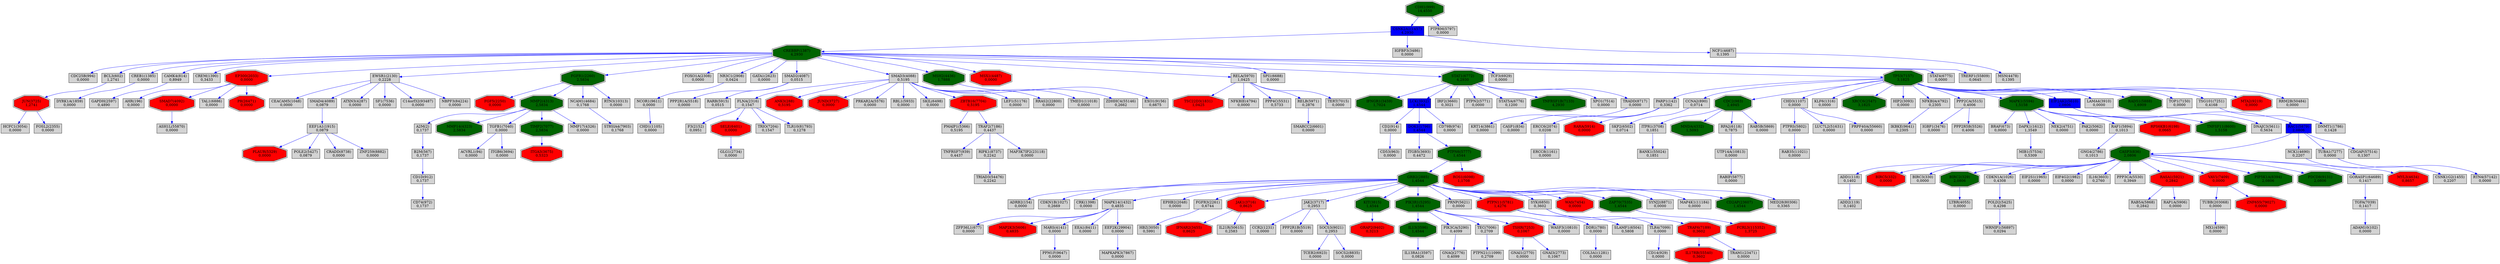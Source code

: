 digraph tmp_ans6 {
N_0 [shape = box, style = filled, fillcolor = lightgray, label = "ADD1(118)\n0,1402"];
N_1 [shape = box, style = filled, fillcolor = lightgray, label = "ADD2(119)\n0,1402"];
N_2 [shape = box, style = filled, fillcolor = lightgray, label = "PARP1(142)\n0,3362"];
N_3 [shape = box, style = filled, fillcolor = lightgray, label = "ADRB2(154)\n0,0000"];
N_4 [shape = box, style = filled, fillcolor = lightgray, label = "AHR(196)\n0,0000"];
N_5 [shape = box, style = filled, fillcolor = lightgray, label = "A2M(2)\n0,1737"];
N_6 [shape = box, style = filled, fillcolor = lightgray, label = "ACVRL1(94)\n0,0000"];
N_7 [shape = doubleoctagon, style = filled, fillcolor = red, label = "BIRC5(332)\n0,0000"];
N_8 [shape = box, style = filled, fillcolor = lightgray, label = "ADAM10(102)\n0,0000"];
N_9 [shape = box, style = filled, fillcolor = lightgray, label = "B2M(567)\n0,1737"];
N_10 [shape = box, style = filled, fillcolor = lightgray, label = "BRAF(673)\n0,0000"];
N_11 [shape = box, style = filled, fillcolor = lightgray, label = "DDR1(780)\n0,0000"];
N_12 [shape = box, style = filled, fillcolor = lightgray, label = "CASP1(834)\n0,0000"];
N_13 [shape = doubleoctagon, style = filled, fillcolor = darkgreen, label = "CASP3(836)\n2,0806"];
N_14 [shape = box, style = filled, fillcolor = lightgray, label = "BIRC3(330)\n0,0000"];
N_15 [shape = doubleoctagon, style = filled, fillcolor = darkgreen, label = "BIRC2(329)\n2,0806"];
N_16 [shape = box, style = filled, fillcolor = lightgray, label = "CD2(914)\n0,0000"];
N_17 [shape = box, style = filled, fillcolor = lightgray, label = "TNFRSF7(939)\n0,4437"];
N_18 [shape = box, style = filled, fillcolor = lightgray, label = "CD74(972)\n0,1737"];
N_19 [shape = box, style = filled, fillcolor = lightgray, label = "CD1D(912)\n0,1737"];
N_20 [shape = box, style = filled, fillcolor = lightgray, label = "CCNA2(890)\n0,0714"];
N_21 [shape = doubleoctagon, style = filled, fillcolor = darkgreen, label = "CDC2(983)\n2,4945"];
N_22 [shape = doubleoctagon, style = filled, fillcolor = darkgreen, label = "CDH1(999)\n14,4550"];
N_23 [shape = box, style = filled, fillcolor = lightgray, label = "CDKN1A(1026)\n0,4308"];
N_24 [shape = box, style = filled, fillcolor = lightgray, label = "CHD3(1107)\n0,0000"];
N_25 [shape = box, style = filled, fillcolor = lightgray, label = "CDC25B(994)\n0,0000"];
N_26 [shape = box, style = filled, fillcolor = lightgray, label = "CDKN1B(1027)\n0,2669"];
N_27 [shape = box, style = filled, fillcolor = lightgray, label = "CCR2(1231)\n0,0000"];
N_28 [shape = box, style = filled, fillcolor = lightgray, label = "BCL3(602)\n1,2741"];
N_29 [shape = box, style = filled, fillcolor = lightgray, label = "CREB1(1385)\n0,0000"];
N_30 [shape = doubleoctagon, style = filled, fillcolor = darkgreen, label = "CREBBP(1387)\n4,2930"];
N_31 [shape = box, style = filled, fillcolor = lightgray, label = "CAMK4(814)\n0,8949"];
N_32 [shape = box, style = filled, fillcolor = lightgray, label = "CREM(1390)\n0,3433"];
N_33 [shape = box, style = filled, fillcolor = lightgray, label = "CRK(1398)\n0,0000"];
N_34 [shape = box, style = filled, fillcolor = lightgray, label = "ZFP36L1(677)\n0,0000"];
N_35 [shape = box, style = filled, fillcolor = blue, label = "CSNK2A1(1457)\n4,2930"];
N_36 [shape = box, style = filled, fillcolor = lightgray, label = "MAPK14(1432)\n0,4835"];
N_37 [shape = box, style = filled, fillcolor = lightgray, label = "CD14(929)\n0,0000"];
N_38 [shape = box, style = filled, fillcolor = lightgray, label = "DAPK1(1612)\n1,3549"];
N_39 [shape = box, style = filled, fillcolor = lightgray, label = "ERCC8(1161)\n0,0000"];
N_40 [shape = box, style = filled, fillcolor = lightgray, label = "DNMT1(1786)\n0,1428"];
N_41 [shape = doubleoctagon, style = filled, fillcolor = red, label = "TSC22D3(1831)\n1,0425"];
N_42 [shape = box, style = filled, fillcolor = lightgray, label = "EEF1A1(1915)\n0,0879"];
N_43 [shape = box, style = filled, fillcolor = lightgray, label = "KLF6(1316)\n0,0000"];
N_44 [shape = box, style = filled, fillcolor = lightgray, label = "EIF2S1(1965)\n0,0000"];
N_45 [shape = box, style = filled, fillcolor = lightgray, label = "EIF4G2(1982)\n0,0000"];
N_46 [shape = doubleoctagon, style = filled, fillcolor = red, label = "EP300(2033)\n0,0000"];
N_47 [shape = box, style = filled, fillcolor = lightgray, label = "EPHB2(2048)\n0,0000"];
N_48 [shape = box, style = filled, fillcolor = lightgray, label = "CEACAM5(1048)\n0,0000"];
N_49 [shape = box, style = filled, fillcolor = lightgray, label = "EWSR1(2130)\n0,2228"];
N_50 [shape = box, style = filled, fillcolor = lightgray, label = "F3(2152)\n0,0951"];
N_51 [shape = box, style = filled, fillcolor = blue, label = "DOK1(1796)\n1,4544"];
N_52 [shape = box, style = filled, fillcolor = lightgray, label = "COL3A1(1281)\n0,0000"];
N_53 [shape = doubleoctagon, style = filled, fillcolor = darkgreen, label = "FGFR1(2260)\n2,5834"];
N_54 [shape = doubleoctagon, style = filled, fillcolor = red, label = "FGF5(2250)\n0,0000"];
N_55 [shape = box, style = filled, fillcolor = lightgray, label = "FGFR3(2261)\n0,6744"];
N_56 [shape = box, style = filled, fillcolor = lightgray, label = "DYRK1A(1859)\n0,0000"];
N_57 [shape = box, style = filled, fillcolor = lightgray, label = "FLNA(2316)\n0,1547"];
N_58 [shape = box, style = filled, fillcolor = lightgray, label = "CD79B(974)\n0,0000"];
N_59 [shape = box, style = filled, fillcolor = lightgray, label = "FOXO1A(2308)\n0,0000"];
N_60 [shape = box, style = filled, fillcolor = lightgray, label = "GAPDH(2597)\n0,4890"];
N_61 [shape = doubleoctagon, style = filled, fillcolor = darkgreen, label = "XRCC6(2547)\n3,1825"];
N_62 [shape = box, style = filled, fillcolor = lightgray, label = "CD53(963)\n0,0000"];
N_63 [shape = box, style = filled, fillcolor = lightgray, label = "GNAI1(2770)\n0,0000"];
N_64 [shape = box, style = filled, fillcolor = lightgray, label = "GNAI3(2773)\n0,1067"];
N_65 [shape = box, style = filled, fillcolor = lightgray, label = "GNAQ(2776)\n0,4099"];
N_66 [shape = doubleoctagon, style = filled, fillcolor = darkgreen, label = "GRB2(2885)\n1,4544"];
N_67 [shape = box, style = filled, fillcolor = lightgray, label = "NR3C1(2908)\n0,0424"];
N_68 [shape = box, style = filled, fillcolor = lightgray, label = "ERCC6(2074)\n0,0208"];
N_69 [shape = box, style = filled, fillcolor = lightgray, label = "HBZ(3050)\n0,5991"];
N_70 [shape = box, style = filled, fillcolor = lightgray, label = "HCFC1(3054)\n0,0000"];
N_71 [shape = box, style = filled, fillcolor = lightgray, label = "CHD1(1105)\n0,0000"];
N_72 [shape = doubleoctagon, style = filled, fillcolor = red, label = "IFNAR2(3455)\n0,8625"];
N_73 [shape = doubleoctagon, style = filled, fillcolor = darkgreen, label = "IFNGR1(3459)\n1,7024"];
N_74 [shape = doubleoctagon, style = filled, fillcolor = darkgreen, label = "IL13(3596)\n1,4544"];
N_75 [shape = box, style = filled, fillcolor = lightgray, label = "IL16(3603)\n0,2760"];
N_76 [shape = doubleoctagon, style = filled, fillcolor = red, label = "ITGA3(3675)\n0,5323"];
N_77 [shape = box, style = filled, fillcolor = lightgray, label = "ITGB5(3693)\n0,4472"];
N_78 [shape = box, style = filled, fillcolor = lightgray, label = "ITPR1(3708)\n0,1851"];
N_79 [shape = doubleoctagon, style = filled, fillcolor = red, label = "JAK1(3716)\n0,8625"];
N_80 [shape = box, style = filled, fillcolor = lightgray, label = "JAK2(3717)\n0,2953"];
N_81 [shape = doubleoctagon, style = filled, fillcolor = red, label = "JUN(3725)\n1,2741"];
N_82 [shape = box, style = filled, fillcolor = lightgray, label = "FOSL2(2355)\n0,0000"];
N_83 [shape = doubleoctagon, style = filled, fillcolor = red, label = "ANK3(288)\n0,5195"];
N_84 [shape = doubleoctagon, style = filled, fillcolor = darkgreen, label = "KIT(3815)\n1,4544"];
N_85 [shape = box, style = filled, fillcolor = lightgray, label = "IGFBP3(3486)\n0,0000"];
N_86 [shape = box, style = filled, fillcolor = blue, label = "LCK(3932)\n1,4544"];
N_87 [shape = box, style = filled, fillcolor = lightgray, label = "GATA1(2623)\n0,0000"];
N_88 [shape = box, style = filled, fillcolor = lightgray, label = "LTBR(4055)\n0,0000"];
N_89 [shape = box, style = filled, fillcolor = lightgray, label = "SMAD2(4087)\n0,0515"];
N_90 [shape = doubleoctagon, style = filled, fillcolor = red, label = "JUND(3727)\n0,0000"];
N_91 [shape = box, style = filled, fillcolor = lightgray, label = "SMAD3(4088)\n0,5195"];
N_92 [shape = box, style = filled, fillcolor = lightgray, label = "SMAD4(4089)\n0,0879"];
N_93 [shape = doubleoctagon, style = filled, fillcolor = red, label = "SMAD7(4092)\n0,0000"];
N_94 [shape = box, style = filled, fillcolor = lightgray, label = "IGBP1(3476)\n0,0000"];
N_95 [shape = doubleoctagon, style = filled, fillcolor = darkgreen, label = "MMP2(4313)\n2,5834"];
N_96 [shape = doubleoctagon, style = filled, fillcolor = darkgreen, label = "MSH2(4436)\n1,7888"];
N_97 [shape = box, style = filled, fillcolor = lightgray, label = "MSN(4478)\n0,1395"];
N_98 [shape = doubleoctagon, style = filled, fillcolor = red, label = "MSX1(4487)\n0,0000"];
N_99 [shape = box, style = filled, fillcolor = lightgray, label = "MX1(4599)\n0,0000"];
N_100 [shape = box, style = filled, fillcolor = lightgray, label = "NCAM1(4684)\n0,1768"];
N_101 [shape = box, style = filled, fillcolor = lightgray, label = "NCF1(4687)\n0,1395"];
N_102 [shape = box, style = filled, fillcolor = lightgray, label = "CSNK1G2(1455)\n0,2207"];
N_103 [shape = box, style = filled, fillcolor = lightgray, label = "HIP2(3093)\n0,0000"];
N_104 [shape = box, style = filled, fillcolor = lightgray, label = "NCK1(4690)\n0,2207"];
N_105 [shape = box, style = filled, fillcolor = lightgray, label = "NEK2(4751)\n0,0000"];
N_106 [shape = box, style = filled, fillcolor = lightgray, label = "IRF2(3660)\n0,3021"];
N_107 [shape = box, style = filled, fillcolor = lightgray, label = "GLG1(2734)\n0,0000"];
N_108 [shape = box, style = filled, fillcolor = lightgray, label = "NFKBIA(4792)\n0,2305"];
N_109 [shape = box, style = filled, fillcolor = lightgray, label = "PAK2(5062)\n0,0000"];
N_110 [shape = doubleoctagon, style = filled, fillcolor = darkgreen, label = "PIK3R1(5295)\n1,4544"];
N_111 [shape = box, style = filled, fillcolor = lightgray, label = "PIK3CA(5290)\n0,4099"];
N_112 [shape = box, style = filled, fillcolor = lightgray, label = "KRT14(3861)\n0,0000"];
N_113 [shape = box, style = filled, fillcolor = lightgray, label = "PMAIP1(5366)\n0,5195"];
N_114 [shape = box, style = filled, fillcolor = lightgray, label = "PPP2CA(5515)\n0,4006"];
N_115 [shape = box, style = filled, fillcolor = lightgray, label = "PPP2R1B(5519)\n0,0000"];
N_116 [shape = box, style = filled, fillcolor = lightgray, label = "PPP2R1A(5518)\n0,0000"];
N_117 [shape = box, style = filled, fillcolor = lightgray, label = "PPP3CA(5530)\n0,3949"];
N_118 [shape = box, style = filled, fillcolor = lightgray, label = "NFKBIE(4794)\n0,0000"];
N_119 [shape = box, style = filled, fillcolor = lightgray, label = "PRKAR2A(5576)\n0,0000"];
N_120 [shape = doubleoctagon, style = filled, fillcolor = darkgreen, label = "MAPK1(5594)\n1,5158"];
N_121 [shape = box, style = filled, fillcolor = blue, label = "EIF2AK2(5610)\n2,0806"];
N_122 [shape = box, style = filled, fillcolor = lightgray, label = "DNAJC3(5611)\n0,5634"];
N_123 [shape = box, style = filled, fillcolor = lightgray, label = "PRNP(5621)\n0,0000"];
N_124 [shape = box, style = filled, fillcolor = lightgray, label = "ATXN3(4287)\n0,0000"];
N_125 [shape = box, style = filled, fillcolor = lightgray, label = "LAMA4(3910)\n0,0000"];
N_126 [shape = doubleoctagon, style = filled, fillcolor = darkgreen, label = "PTPN6(5777)\n1,4544"];
N_127 [shape = box, style = filled, fillcolor = lightgray, label = "PTPRM(5797)\n0,0000"];
N_128 [shape = doubleoctagon, style = filled, fillcolor = red, label = "PTPN11(5781)\n1,4276"];
N_129 [shape = box, style = filled, fillcolor = lightgray, label = "RAB5A(5868)\n0,2842"];
N_130 [shape = box, style = filled, fillcolor = blue, label = "RAC1(5879)\n2,0806"];
N_131 [shape = doubleoctagon, style = filled, fillcolor = darkgreen, label = "RAD51(5888)\n1,6909"];
N_132 [shape = box, style = filled, fillcolor = lightgray, label = "RAF1(5894)\n0,1013"];
N_133 [shape = box, style = filled, fillcolor = lightgray, label = "GNG4(2786)\n0,1013"];
N_134 [shape = box, style = filled, fillcolor = lightgray, label = "RAP1A(5906)\n0,0000"];
N_135 [shape = doubleoctagon, style = filled, fillcolor = red, label = "RASA1(5921)\n0,2842"];
N_136 [shape = doubleoctagon, style = filled, fillcolor = darkgreen, label = "MNDA(4332)\n1,5093"];
N_137 [shape = doubleoctagon, style = filled, fillcolor = red, label = "RARA(5914)\n0,0000"];
N_138 [shape = box, style = filled, fillcolor = lightgray, label = "RBL1(5933)\n0,0000"];
N_139 [shape = box, style = filled, fillcolor = lightgray, label = "PPP4C(5531)\n0,5733"];
N_140 [shape = box, style = filled, fillcolor = lightgray, label = "RELA(5970)\n1,0425"];
N_141 [shape = box, style = filled, fillcolor = lightgray, label = "RELB(5971)\n0,2876"];
N_142 [shape = box, style = filled, fillcolor = lightgray, label = "RPA2(6118)\n0,7875"];
N_143 [shape = box, style = filled, fillcolor = lightgray, label = "RARB(5915)\n0,0515"];
N_144 [shape = doubleoctagon, style = filled, fillcolor = red, label = "MAP2K3(5606)\n0,4835"];
N_145 [shape = doubleoctagon, style = filled, fillcolor = darkgreen, label = "MMP14(4323)\n2,5834"];
N_146 [shape = doubleoctagon, style = filled, fillcolor = red, label = "SELE(6401)\n0,0000"];
N_147 [shape = box, style = filled, fillcolor = lightgray, label = "PTPN2(5771)\n0,0000"];
N_148 [shape = box, style = filled, fillcolor = lightgray, label = "SKIL(6498)\n0,0000"];
N_149 [shape = box, style = filled, fillcolor = lightgray, label = "SLAMF1(6504)\n0,5808"];
N_150 [shape = box, style = filled, fillcolor = lightgray, label = "SPI1(6688)\n0,0000"];
N_151 [shape = doubleoctagon, style = filled, fillcolor = darkgreen, label = "STAT1(6772)\n4,2930"];
N_152 [shape = box, style = filled, fillcolor = lightgray, label = "STAT5A(6776)\n0,1200"];
N_153 [shape = doubleoctagon, style = filled, fillcolor = red, label = "RPS6KB1(6198)\n0,0665"];
N_154 [shape = doubleoctagon, style = filled, fillcolor = red, label = "PLAUR(5329)\n0,0000"];
N_155 [shape = box, style = filled, fillcolor = lightgray, label = "SYK(6850)\n0,3602"];
N_156 [shape = box, style = filled, fillcolor = lightgray, label = "TCEB2(6923)\n0,0000"];
N_157 [shape = box, style = filled, fillcolor = lightgray, label = "TCF3(6929)\n0,0000"];
N_158 [shape = box, style = filled, fillcolor = lightgray, label = "TAL1(6886)\n0,0000"];
N_159 [shape = box, style = filled, fillcolor = lightgray, label = "SKP2(6502)\n0,0714"];
N_160 [shape = box, style = filled, fillcolor = lightgray, label = "TEC(7006)\n0,2709"];
N_161 [shape = box, style = filled, fillcolor = lightgray, label = "TERT(7015)\n0,0000"];
N_162 [shape = box, style = filled, fillcolor = lightgray, label = "RAB5B(5869)\n0,0000"];
N_163 [shape = box, style = filled, fillcolor = lightgray, label = "TGFA(7039)\n0,1417"];
N_164 [shape = box, style = filled, fillcolor = lightgray, label = "ITGB6(3694)\n0,0000"];
N_165 [shape = box, style = filled, fillcolor = lightgray, label = "TGFB1(7040)\n0,0000"];
N_166 [shape = box, style = filled, fillcolor = lightgray, label = "POLE2(5427)\n0,0879"];
N_167 [shape = box, style = filled, fillcolor = lightgray, label = "TLR4(7099)\n0,0000"];
N_168 [shape = box, style = filled, fillcolor = lightgray, label = "TOP1(7150)\n0,0000"];
N_169 [shape = doubleoctagon, style = filled, fillcolor = darkgreen, label = "TP53(7157)\n3,1825"];
N_170 [shape = doubleoctagon, style = filled, fillcolor = darkgreen, label = "TNFRSF1B(7133)\n4,2930"];
N_171 [shape = box, style = filled, fillcolor = lightgray, label = "TRAF2(7186)\n0,4437"];
N_172 [shape = doubleoctagon, style = filled, fillcolor = red, label = "TRAF6(7189)\n0,3602"];
N_173 [shape = doubleoctagon, style = filled, fillcolor = red, label = "TSHR(7253)\n0,1067"];
N_174 [shape = box, style = filled, fillcolor = lightgray, label = "TSG101(7251)\n0,4168"];
N_175 [shape = box, style = filled, fillcolor = lightgray, label = "TUBA1(7277)\n0,0000"];
N_176 [shape = doubleoctagon, style = filled, fillcolor = red, label = "WAS(7454)\n0,0000"];
N_177 [shape = box, style = filled, fillcolor = lightgray, label = "POLD2(5425)\n0,4298"];
N_178 [shape = box, style = filled, fillcolor = lightgray, label = "XPO1(7514)\n0,0000"];
N_179 [shape = doubleoctagon, style = filled, fillcolor = red, label = "VAV1(7409)\n0,0000"];
N_180 [shape = doubleoctagon, style = filled, fillcolor = darkgreen, label = "ZAP70(7535)\n1,4544"];
N_181 [shape = doubleoctagon, style = filled, fillcolor = red, label = "ZBTB16(7704)\n0,5195"];
N_182 [shape = box, style = filled, fillcolor = lightgray, label = "ST8SIA4(7903)\n0,1768"];
N_183 [shape = box, style = filled, fillcolor = lightgray, label = "MARS(4141)\n0,0000"];
N_184 [shape = box, style = filled, fillcolor = lightgray, label = "SF1(7536)\n0,0000"];
N_185 [shape = box, style = filled, fillcolor = lightgray, label = "EEA1(8411)\n0,0000"];
N_186 [shape = box, style = filled, fillcolor = lightgray, label = "PTPRS(5802)\n0,0000"];
N_187 [shape = doubleoctagon, style = filled, fillcolor = darkgreen, label = "TNFSF11(8600)\n1,5158"];
N_188 [shape = doubleoctagon, style = filled, fillcolor = darkgreen, label = "PIP5K1A(8394)\n2,0806"];
N_189 [shape = box, style = filled, fillcolor = lightgray, label = "TRADD(8717)\n0,0000"];
N_190 [shape = box, style = filled, fillcolor = lightgray, label = "RIPK1(8737)\n0,2242"];
N_191 [shape = box, style = filled, fillcolor = lightgray, label = "SYNJ2(8871)\n0,0000"];
N_192 [shape = box, style = filled, fillcolor = lightgray, label = "SOCS2(8835)\n0,0000"];
N_193 [shape = box, style = filled, fillcolor = lightgray, label = "SMARCC2(6601)\n0,0000"];
N_194 [shape = box, style = filled, fillcolor = lightgray, label = "STAT4(6775)\n0,0000"];
N_195 [shape = box, style = filled, fillcolor = lightgray, label = "NCOR1(9611)\n0,0000"];
N_196 [shape = box, style = filled, fillcolor = lightgray, label = "PPM1F(9647)\n0,0000"];
N_197 [shape = doubleoctagon, style = filled, fillcolor = red, label = "GRAP2(9402)\n0,3213"];
N_198 [shape = doubleoctagon, style = filled, fillcolor = darkgreen, label = "PDCD8(9131)\n2,0806"];
N_199 [shape = box, style = filled, fillcolor = lightgray, label = "IKBKE(9641)\n0,2305"];
N_200 [shape = box, style = filled, fillcolor = lightgray, label = "RTN3(10313)\n0,0000"];
N_201 [shape = doubleoctagon, style = filled, fillcolor = red, label = "ROS1(6098)\n1,1708"];
N_202 [shape = box, style = filled, fillcolor = lightgray, label = "RABIF(5877)\n0,0000"];
N_203 [shape = box, style = filled, fillcolor = lightgray, label = "UTP14A(10813)\n0,0000"];
N_204 [shape = box, style = filled, fillcolor = lightgray, label = "CRADD(8738)\n0,0000"];
N_205 [shape = box, style = filled, fillcolor = lightgray, label = "MAP4K1(11184)\n0,0000"];
N_206 [shape = doubleoctagon, style = filled, fillcolor = red, label = "MTA2(9219)\n0,0000"];
N_207 [shape = doubleoctagon, style = filled, fillcolor = darkgreen, label = "CD2AP(23607)\n1,4544"];
N_208 [shape = box, style = filled, fillcolor = lightgray, label = "MAPKAPK3(7867)\n0,0000"];
N_209 [shape = box, style = filled, fillcolor = lightgray, label = "LEF1(51176)\n0,0000"];
N_210 [shape = box, style = filled, fillcolor = lightgray, label = "LUC7L2(51631)\n0,0000"];
N_211 [shape = box, style = filled, fillcolor = lightgray, label = "TRIAD3(54476)\n0,2242"];
N_212 [shape = box, style = filled, fillcolor = lightgray, label = "RRAS2(22800)\n0,0000"];
N_213 [shape = box, style = filled, fillcolor = lightgray, label = "PRPF40A(55660)\n0,0000"];
N_214 [shape = box, style = filled, fillcolor = lightgray, label = "ZNF259(8882)\n0,0000"];
N_215 [shape = box, style = filled, fillcolor = lightgray, label = "WRNIP1(56897)\n0,0294"];
N_216 [shape = box, style = filled, fillcolor = lightgray, label = "IL21R(50615)\n0,2583"];
N_217 [shape = box, style = filled, fillcolor = lightgray, label = "GORASP1(64689)\n0,1417"];
N_218 [shape = doubleoctagon, style = filled, fillcolor = red, label = "IL17RB(55540)\n0,3602"];
N_219 [shape = box, style = filled, fillcolor = lightgray, label = "RTN4(57142)\n0,0000"];
N_220 [shape = box, style = filled, fillcolor = lightgray, label = "RAB35(11021)\n0,0000"];
N_221 [shape = box, style = filled, fillcolor = lightgray, label = "MED28(80306)\n0,3365"];
N_222 [shape = box, style = filled, fillcolor = lightgray, label = "C14orf32(93487)\n0,0000"];
N_223 [shape = box, style = filled, fillcolor = lightgray, label = "TRAM1(23471)\n0,0000"];
N_224 [shape = box, style = filled, fillcolor = lightgray, label = "NBPF3(84224)\n0,0000"];
N_225 [shape = box, style = filled, fillcolor = lightgray, label = "WASF3(10810)\n0,0000"];
N_226 [shape = box, style = filled, fillcolor = lightgray, label = "TUBB(203068)\n0,0000"];
N_227 [shape = box, style = filled, fillcolor = lightgray, label = "MAP3K7IP2(23118)\n0,0000"];
N_228 [shape = box, style = filled, fillcolor = lightgray, label = "TRIO(7204)\n0,1547"];
N_229 [shape = box, style = filled, fillcolor = lightgray, label = "PTPN21(11099)\n0,2709"];
N_230 [shape = doubleoctagon, style = filled, fillcolor = red, label = "MYL3(4634)\n0,8657"];
N_231 [shape = box, style = filled, fillcolor = lightgray, label = "TLR10(81793)\n0,1278"];
N_232 [shape = doubleoctagon, style = filled, fillcolor = red, label = "ZNF655(79027)\n0,0000"];
N_233 [shape = box, style = filled, fillcolor = lightgray, label = "TRERF1(55809)\n0,0645"];
N_234 [shape = box, style = filled, fillcolor = lightgray, label = "SOCS3(9021)\n0,2953"];
N_235 [shape = box, style = filled, fillcolor = lightgray, label = "EEF2K(29904)\n0,0000"];
N_236 [shape = box, style = filled, fillcolor = lightgray, label = "CDGAP(57514)\n0,1307"];
N_237 [shape = box, style = filled, fillcolor = lightgray, label = "MIB1(57534)\n0,5309"];
N_238 [shape = box, style = filled, fillcolor = lightgray, label = "IL13RA1(3597)\n0,0826"];
N_239 [shape = doubleoctagon, style = filled, fillcolor = red, label = "P8(26471)\n0,0000"];
N_240 [shape = doubleoctagon, style = filled, fillcolor = darkgreen, label = "TIMP2(7077)\n2,5834"];
N_241 [shape = box, style = filled, fillcolor = lightgray, label = "BANK1(55024)\n0,1851"];
N_242 [shape = box, style = filled, fillcolor = lightgray, label = "MMP17(4326)\n0,0000"];
N_243 [shape = box, style = filled, fillcolor = lightgray, label = "TMED1(11018)\n0,0000"];
N_244 [shape = box, style = filled, fillcolor = lightgray, label = "ZDHHC4(55146)\n0,2662"];
N_245 [shape = box, style = filled, fillcolor = lightgray, label = "ASH1L(55870)\n0,0000"];
N_246 [shape = box, style = filled, fillcolor = lightgray, label = "EXO1(9156)\n0,6675"];
N_247 [shape = box, style = filled, fillcolor = lightgray, label = "PPP2R5B(5526)\n0,4006"];
N_248 [shape = box, style = filled, fillcolor = lightgray, label = "RRM2B(50484)\n0,0000"];
N_249 [shape = doubleoctagon, style = filled, fillcolor = red, label = "FCRL3(115352)\n1,3725"];
N_0 -> N_1 [ color = blue ];
N_5 -> N_9 [ color = blue ];
N_2 -> N_12 [ color = blue ];
N_13 -> N_0 [ color = blue ];
N_13 -> N_7 [ color = blue ];
N_13 -> N_14 [ color = blue ];
N_13 -> N_15 [ color = blue ];
N_9 -> N_19 [ color = blue ];
N_19 -> N_18 [ color = blue ];
N_13 -> N_23 [ color = blue ];
N_30 -> N_25 [ color = blue ];
N_30 -> N_28 [ color = blue ];
N_30 -> N_29 [ color = blue ];
N_30 -> N_31 [ color = blue ];
N_30 -> N_32 [ color = blue ];
N_22 -> N_35 [ color = blue ];
N_35 -> N_30 [ color = blue ];
N_36 -> N_34 [ color = blue ];
N_13 -> N_44 [ color = blue ];
N_13 -> N_45 [ color = blue ];
N_46 -> N_4 [ color = blue ];
N_30 -> N_46 [ color = blue ];
N_30 -> N_49 [ color = blue ];
N_49 -> N_48 [ color = blue ];
N_11 -> N_52 [ color = blue ];
N_30 -> N_53 [ color = blue ];
N_53 -> N_54 [ color = blue ];
N_29 -> N_56 [ color = blue ];
N_57 -> N_50 [ color = blue ];
N_30 -> N_59 [ color = blue ];
N_31 -> N_60 [ color = blue ];
N_16 -> N_62 [ color = blue ];
N_66 -> N_3 [ color = blue ];
N_66 -> N_26 [ color = blue ];
N_66 -> N_33 [ color = blue ];
N_66 -> N_36 [ color = blue ];
N_66 -> N_47 [ color = blue ];
N_66 -> N_55 [ color = blue ];
N_30 -> N_67 [ color = blue ];
N_2 -> N_68 [ color = blue ];
N_68 -> N_39 [ color = blue ];
N_55 -> N_69 [ color = blue ];
N_13 -> N_75 [ color = blue ];
N_51 -> N_77 [ color = blue ];
N_21 -> N_78 [ color = blue ];
N_66 -> N_79 [ color = blue ];
N_79 -> N_72 [ color = blue ];
N_80 -> N_27 [ color = blue ];
N_66 -> N_80 [ color = blue ];
N_28 -> N_81 [ color = blue ];
N_81 -> N_70 [ color = blue ];
N_81 -> N_82 [ color = blue ];
N_66 -> N_84 [ color = blue ];
N_35 -> N_85 [ color = blue ];
N_86 -> N_16 [ color = blue ];
N_86 -> N_51 [ color = blue ];
N_86 -> N_58 [ color = blue ];
N_30 -> N_87 [ color = blue ];
N_15 -> N_88 [ color = blue ];
N_30 -> N_89 [ color = blue ];
N_30 -> N_91 [ color = blue ];
N_91 -> N_57 [ color = blue ];
N_91 -> N_83 [ color = blue ];
N_91 -> N_90 [ color = blue ];
N_92 -> N_42 [ color = blue ];
N_49 -> N_92 [ color = blue ];
N_46 -> N_93 [ color = blue ];
N_95 -> N_5 [ color = blue ];
N_53 -> N_95 [ color = blue ];
N_30 -> N_96 [ color = blue ];
N_30 -> N_98 [ color = blue ];
N_53 -> N_100 [ color = blue ];
N_35 -> N_101 [ color = blue ];
N_101 -> N_97 [ color = blue ];
N_104 -> N_102 [ color = blue ];
N_66 -> N_110 [ color = blue ];
N_110 -> N_74 [ color = blue ];
N_111 -> N_65 [ color = blue ];
N_110 -> N_111 [ color = blue ];
N_114 -> N_94 [ color = blue ];
N_80 -> N_115 [ color = blue ];
N_89 -> N_116 [ color = blue ];
N_13 -> N_117 [ color = blue ];
N_91 -> N_119 [ color = blue ];
N_120 -> N_10 [ color = blue ];
N_120 -> N_38 [ color = blue ];
N_120 -> N_105 [ color = blue ];
N_120 -> N_109 [ color = blue ];
N_121 -> N_122 [ color = blue ];
N_66 -> N_123 [ color = blue ];
N_49 -> N_124 [ color = blue ];
N_51 -> N_126 [ color = blue ];
N_126 -> N_66 [ color = blue ];
N_22 -> N_127 [ color = blue ];
N_128 -> N_11 [ color = blue ];
N_66 -> N_128 [ color = blue ];
N_130 -> N_13 [ color = blue ];
N_130 -> N_104 [ color = blue ];
N_121 -> N_130 [ color = blue ];
N_120 -> N_132 [ color = blue ];
N_132 -> N_133 [ color = blue ];
N_13 -> N_135 [ color = blue ];
N_135 -> N_129 [ color = blue ];
N_135 -> N_134 [ color = blue ];
N_21 -> N_136 [ color = blue ];
N_2 -> N_137 [ color = blue ];
N_91 -> N_138 [ color = blue ];
N_30 -> N_140 [ color = blue ];
N_140 -> N_41 [ color = blue ];
N_140 -> N_118 [ color = blue ];
N_140 -> N_139 [ color = blue ];
N_140 -> N_141 [ color = blue ];
N_21 -> N_142 [ color = blue ];
N_89 -> N_143 [ color = blue ];
N_36 -> N_144 [ color = blue ];
N_95 -> N_145 [ color = blue ];
N_57 -> N_146 [ color = blue ];
N_146 -> N_107 [ color = blue ];
N_91 -> N_148 [ color = blue ];
N_128 -> N_149 [ color = blue ];
N_30 -> N_150 [ color = blue ];
N_30 -> N_151 [ color = blue ];
N_151 -> N_73 [ color = blue ];
N_151 -> N_86 [ color = blue ];
N_151 -> N_106 [ color = blue ];
N_151 -> N_147 [ color = blue ];
N_151 -> N_152 [ color = blue ];
N_120 -> N_153 [ color = blue ];
N_42 -> N_154 [ color = blue ];
N_66 -> N_155 [ color = blue ];
N_30 -> N_157 [ color = blue ];
N_46 -> N_158 [ color = blue ];
N_20 -> N_159 [ color = blue ];
N_110 -> N_160 [ color = blue ];
N_140 -> N_161 [ color = blue ];
N_21 -> N_162 [ color = blue ];
N_163 -> N_8 [ color = blue ];
N_165 -> N_6 [ color = blue ];
N_95 -> N_165 [ color = blue ];
N_165 -> N_164 [ color = blue ];
N_42 -> N_166 [ color = blue ];
N_167 -> N_37 [ color = blue ];
N_155 -> N_167 [ color = blue ];
N_169 -> N_2 [ color = blue ];
N_169 -> N_20 [ color = blue ];
N_169 -> N_21 [ color = blue ];
N_169 -> N_24 [ color = blue ];
N_30 -> N_169 [ color = blue ];
N_169 -> N_43 [ color = blue ];
N_169 -> N_61 [ color = blue ];
N_169 -> N_103 [ color = blue ];
N_169 -> N_108 [ color = blue ];
N_169 -> N_114 [ color = blue ];
N_169 -> N_120 [ color = blue ];
N_169 -> N_121 [ color = blue ];
N_169 -> N_125 [ color = blue ];
N_169 -> N_131 [ color = blue ];
N_169 -> N_168 [ color = blue ];
N_151 -> N_170 [ color = blue ];
N_171 -> N_17 [ color = blue ];
N_155 -> N_172 [ color = blue ];
N_173 -> N_63 [ color = blue ];
N_173 -> N_64 [ color = blue ];
N_110 -> N_173 [ color = blue ];
N_174 -> N_40 [ color = blue ];
N_169 -> N_174 [ color = blue ];
N_130 -> N_175 [ color = blue ];
N_66 -> N_176 [ color = blue ];
N_23 -> N_177 [ color = blue ];
N_151 -> N_178 [ color = blue ];
N_13 -> N_179 [ color = blue ];
N_66 -> N_180 [ color = blue ];
N_91 -> N_181 [ color = blue ];
N_181 -> N_113 [ color = blue ];
N_181 -> N_171 [ color = blue ];
N_100 -> N_182 [ color = blue ];
N_36 -> N_183 [ color = blue ];
N_49 -> N_184 [ color = blue ];
N_36 -> N_185 [ color = blue ];
N_24 -> N_186 [ color = blue ];
N_120 -> N_187 [ color = blue ];
N_13 -> N_188 [ color = blue ];
N_189 -> N_112 [ color = blue ];
N_151 -> N_189 [ color = blue ];
N_171 -> N_190 [ color = blue ];
N_66 -> N_191 [ color = blue ];
N_141 -> N_193 [ color = blue ];
N_30 -> N_194 [ color = blue ];
N_67 -> N_195 [ color = blue ];
N_195 -> N_71 [ color = blue ];
N_183 -> N_196 [ color = blue ];
N_84 -> N_197 [ color = blue ];
N_13 -> N_198 [ color = blue ];
N_108 -> N_199 [ color = blue ];
N_53 -> N_200 [ color = blue ];
N_126 -> N_201 [ color = blue ];
N_142 -> N_203 [ color = blue ];
N_203 -> N_202 [ color = blue ];
N_42 -> N_204 [ color = blue ];
N_66 -> N_205 [ color = blue ];
N_169 -> N_206 [ color = blue ];
N_66 -> N_207 [ color = blue ];
N_91 -> N_209 [ color = blue ];
N_24 -> N_210 [ color = blue ];
N_190 -> N_211 [ color = blue ];
N_91 -> N_212 [ color = blue ];
N_24 -> N_213 [ color = blue ];
N_42 -> N_214 [ color = blue ];
N_177 -> N_215 [ color = blue ];
N_79 -> N_216 [ color = blue ];
N_13 -> N_217 [ color = blue ];
N_217 -> N_163 [ color = blue ];
N_172 -> N_218 [ color = blue ];
N_175 -> N_219 [ color = blue ];
N_186 -> N_220 [ color = blue ];
N_66 -> N_221 [ color = blue ];
N_49 -> N_222 [ color = blue ];
N_172 -> N_223 [ color = blue ];
N_49 -> N_224 [ color = blue ];
N_110 -> N_225 [ color = blue ];
N_226 -> N_99 [ color = blue ];
N_179 -> N_226 [ color = blue ];
N_171 -> N_227 [ color = blue ];
N_57 -> N_228 [ color = blue ];
N_160 -> N_229 [ color = blue ];
N_13 -> N_230 [ color = blue ];
N_57 -> N_231 [ color = blue ];
N_179 -> N_232 [ color = blue ];
N_30 -> N_233 [ color = blue ];
N_80 -> N_234 [ color = blue ];
N_234 -> N_156 [ color = blue ];
N_234 -> N_192 [ color = blue ];
N_36 -> N_235 [ color = blue ];
N_235 -> N_208 [ color = blue ];
N_130 -> N_236 [ color = blue ];
N_38 -> N_237 [ color = blue ];
N_74 -> N_238 [ color = blue ];
N_46 -> N_239 [ color = blue ];
N_240 -> N_76 [ color = blue ];
N_95 -> N_240 [ color = blue ];
N_78 -> N_241 [ color = blue ];
N_95 -> N_242 [ color = blue ];
N_91 -> N_243 [ color = blue ];
N_91 -> N_244 [ color = blue ];
N_93 -> N_245 [ color = blue ];
N_96 -> N_246 [ color = blue ];
N_114 -> N_247 [ color = blue ];
N_169 -> N_248 [ color = blue ];
N_180 -> N_249 [ color = blue ];
}
